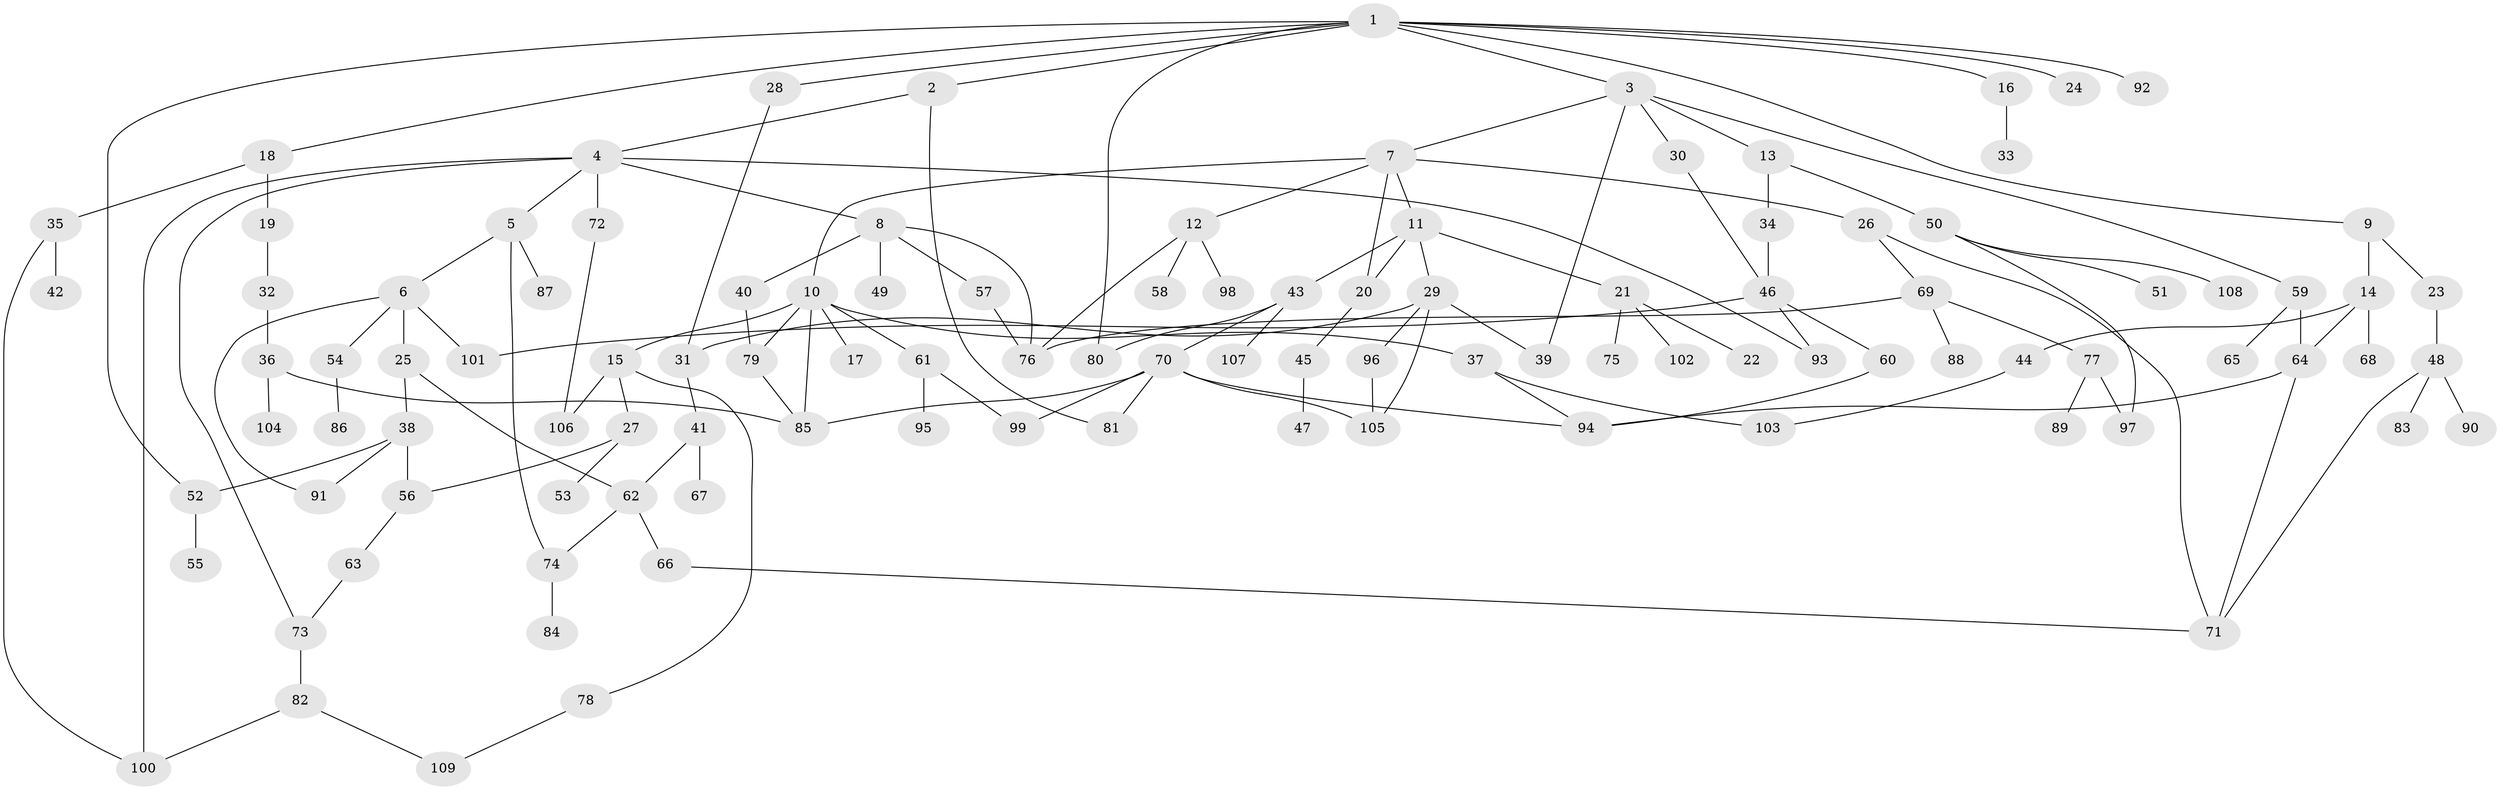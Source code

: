 // coarse degree distribution, {9: 0.013888888888888888, 3: 0.1388888888888889, 6: 0.06944444444444445, 7: 0.013888888888888888, 4: 0.125, 5: 0.125, 1: 0.2916666666666667, 2: 0.2222222222222222}
// Generated by graph-tools (version 1.1) at 2025/51/02/27/25 19:51:37]
// undirected, 109 vertices, 145 edges
graph export_dot {
graph [start="1"]
  node [color=gray90,style=filled];
  1;
  2;
  3;
  4;
  5;
  6;
  7;
  8;
  9;
  10;
  11;
  12;
  13;
  14;
  15;
  16;
  17;
  18;
  19;
  20;
  21;
  22;
  23;
  24;
  25;
  26;
  27;
  28;
  29;
  30;
  31;
  32;
  33;
  34;
  35;
  36;
  37;
  38;
  39;
  40;
  41;
  42;
  43;
  44;
  45;
  46;
  47;
  48;
  49;
  50;
  51;
  52;
  53;
  54;
  55;
  56;
  57;
  58;
  59;
  60;
  61;
  62;
  63;
  64;
  65;
  66;
  67;
  68;
  69;
  70;
  71;
  72;
  73;
  74;
  75;
  76;
  77;
  78;
  79;
  80;
  81;
  82;
  83;
  84;
  85;
  86;
  87;
  88;
  89;
  90;
  91;
  92;
  93;
  94;
  95;
  96;
  97;
  98;
  99;
  100;
  101;
  102;
  103;
  104;
  105;
  106;
  107;
  108;
  109;
  1 -- 2;
  1 -- 3;
  1 -- 9;
  1 -- 16;
  1 -- 18;
  1 -- 24;
  1 -- 28;
  1 -- 52;
  1 -- 80;
  1 -- 92;
  2 -- 4;
  2 -- 81;
  3 -- 7;
  3 -- 13;
  3 -- 30;
  3 -- 39;
  3 -- 59;
  4 -- 5;
  4 -- 8;
  4 -- 72;
  4 -- 100;
  4 -- 93;
  4 -- 73;
  5 -- 6;
  5 -- 74;
  5 -- 87;
  6 -- 25;
  6 -- 54;
  6 -- 91;
  6 -- 101;
  7 -- 10;
  7 -- 11;
  7 -- 12;
  7 -- 20;
  7 -- 26;
  8 -- 40;
  8 -- 49;
  8 -- 57;
  8 -- 76;
  9 -- 14;
  9 -- 23;
  10 -- 15;
  10 -- 17;
  10 -- 37;
  10 -- 61;
  10 -- 85;
  10 -- 79;
  11 -- 21;
  11 -- 29;
  11 -- 43;
  11 -- 20;
  12 -- 58;
  12 -- 76;
  12 -- 98;
  13 -- 34;
  13 -- 50;
  14 -- 44;
  14 -- 68;
  14 -- 64;
  15 -- 27;
  15 -- 78;
  15 -- 106;
  16 -- 33;
  18 -- 19;
  18 -- 35;
  19 -- 32;
  20 -- 45;
  21 -- 22;
  21 -- 75;
  21 -- 102;
  23 -- 48;
  25 -- 38;
  25 -- 62;
  26 -- 69;
  26 -- 71;
  27 -- 53;
  27 -- 56;
  28 -- 31;
  29 -- 96;
  29 -- 105;
  29 -- 31;
  29 -- 39;
  30 -- 46;
  31 -- 41;
  32 -- 36;
  34 -- 46;
  35 -- 42;
  35 -- 100;
  36 -- 104;
  36 -- 85;
  37 -- 94;
  37 -- 103;
  38 -- 56;
  38 -- 52;
  38 -- 91;
  40 -- 79;
  41 -- 67;
  41 -- 62;
  43 -- 70;
  43 -- 107;
  43 -- 80;
  44 -- 103;
  45 -- 47;
  46 -- 60;
  46 -- 93;
  46 -- 101;
  48 -- 83;
  48 -- 90;
  48 -- 71;
  50 -- 51;
  50 -- 108;
  50 -- 97;
  52 -- 55;
  54 -- 86;
  56 -- 63;
  57 -- 76;
  59 -- 64;
  59 -- 65;
  60 -- 94;
  61 -- 95;
  61 -- 99;
  62 -- 66;
  62 -- 74;
  63 -- 73;
  64 -- 94;
  64 -- 71;
  66 -- 71;
  69 -- 77;
  69 -- 88;
  69 -- 76;
  70 -- 85;
  70 -- 99;
  70 -- 81;
  70 -- 105;
  70 -- 94;
  72 -- 106;
  73 -- 82;
  74 -- 84;
  77 -- 89;
  77 -- 97;
  78 -- 109;
  79 -- 85;
  82 -- 100;
  82 -- 109;
  96 -- 105;
}
